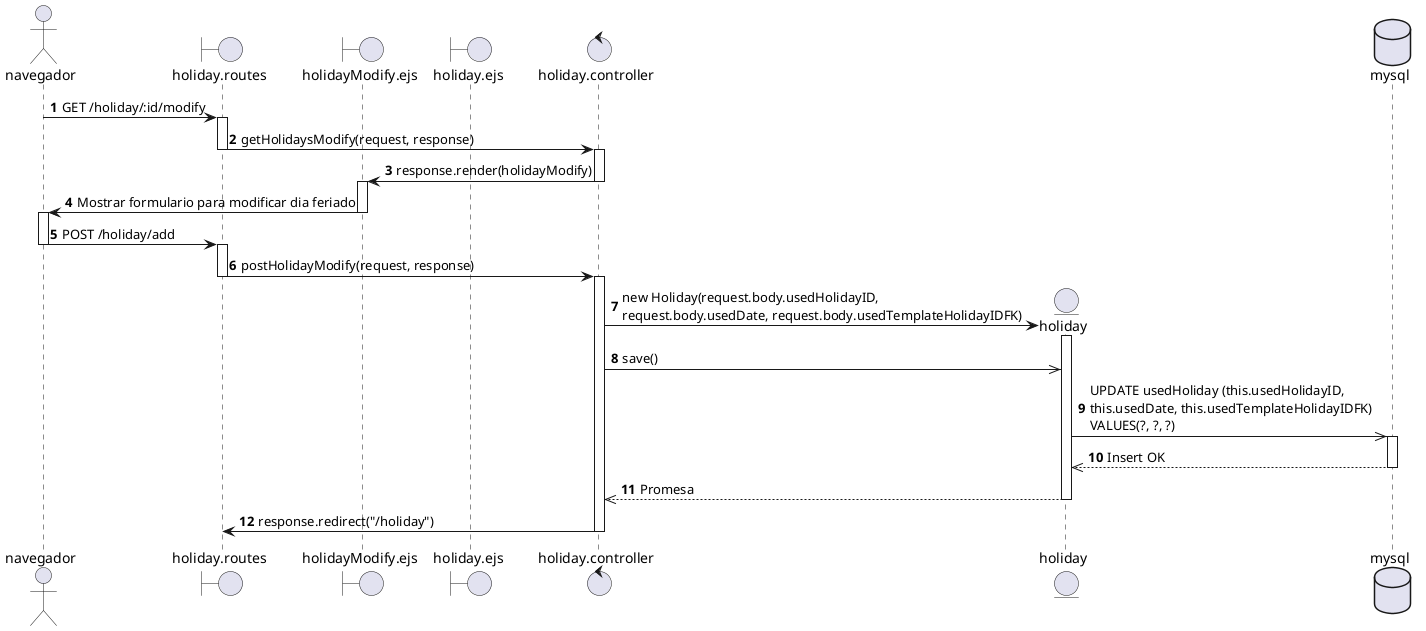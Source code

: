 @startuml CU30 - Superadmin modifica dia feriado
actor navegador
boundary holiday.routes
boundary holidayModify.ejs
boundary holiday.ejs
control holiday.controller
entity holiday
database mysql

autonumber
navegador -> holiday.routes : GET /holiday/:id/modify
activate holiday.routes

holiday.routes -> holiday.controller: getHolidaysModify(request, response)
deactivate holiday.routes
activate holiday.controller

holiday.controller -> holidayModify.ejs: response.render(holidayModify)
deactivate holiday.controller
activate holidayModify.ejs

holidayModify.ejs -> navegador : Mostrar formulario para modificar dia feriado
deactivate holidayModify.ejs
activate navegador

navegador -> holiday.routes : POST /holiday/add
deactivate navegador
activate holiday.routes

holiday.routes -> holiday.controller : postHolidayModify(request, response)
deactivate holiday.routes
activate holiday.controller
create holiday
holiday.controller -> holiday : new Holiday(request.body.usedHolidayID, \nrequest.body.usedDate, request.body.usedTemplateHolidayIDFK)
activate holiday

holiday.controller ->> holiday : save()

holiday ->> mysql : UPDATE usedHoliday (this.usedHolidayID, \nthis.usedDate, this.usedTemplateHolidayIDFK) \nVALUES(?, ?, ?)
activate mysql
mysql -->> holiday : Insert OK
deactivate mysql
holiday -->> holiday.controller : Promesa
deactivate holiday

holiday.controller -> holiday.routes : response.redirect("/holiday")
deactivate holiday.controller

@enduml